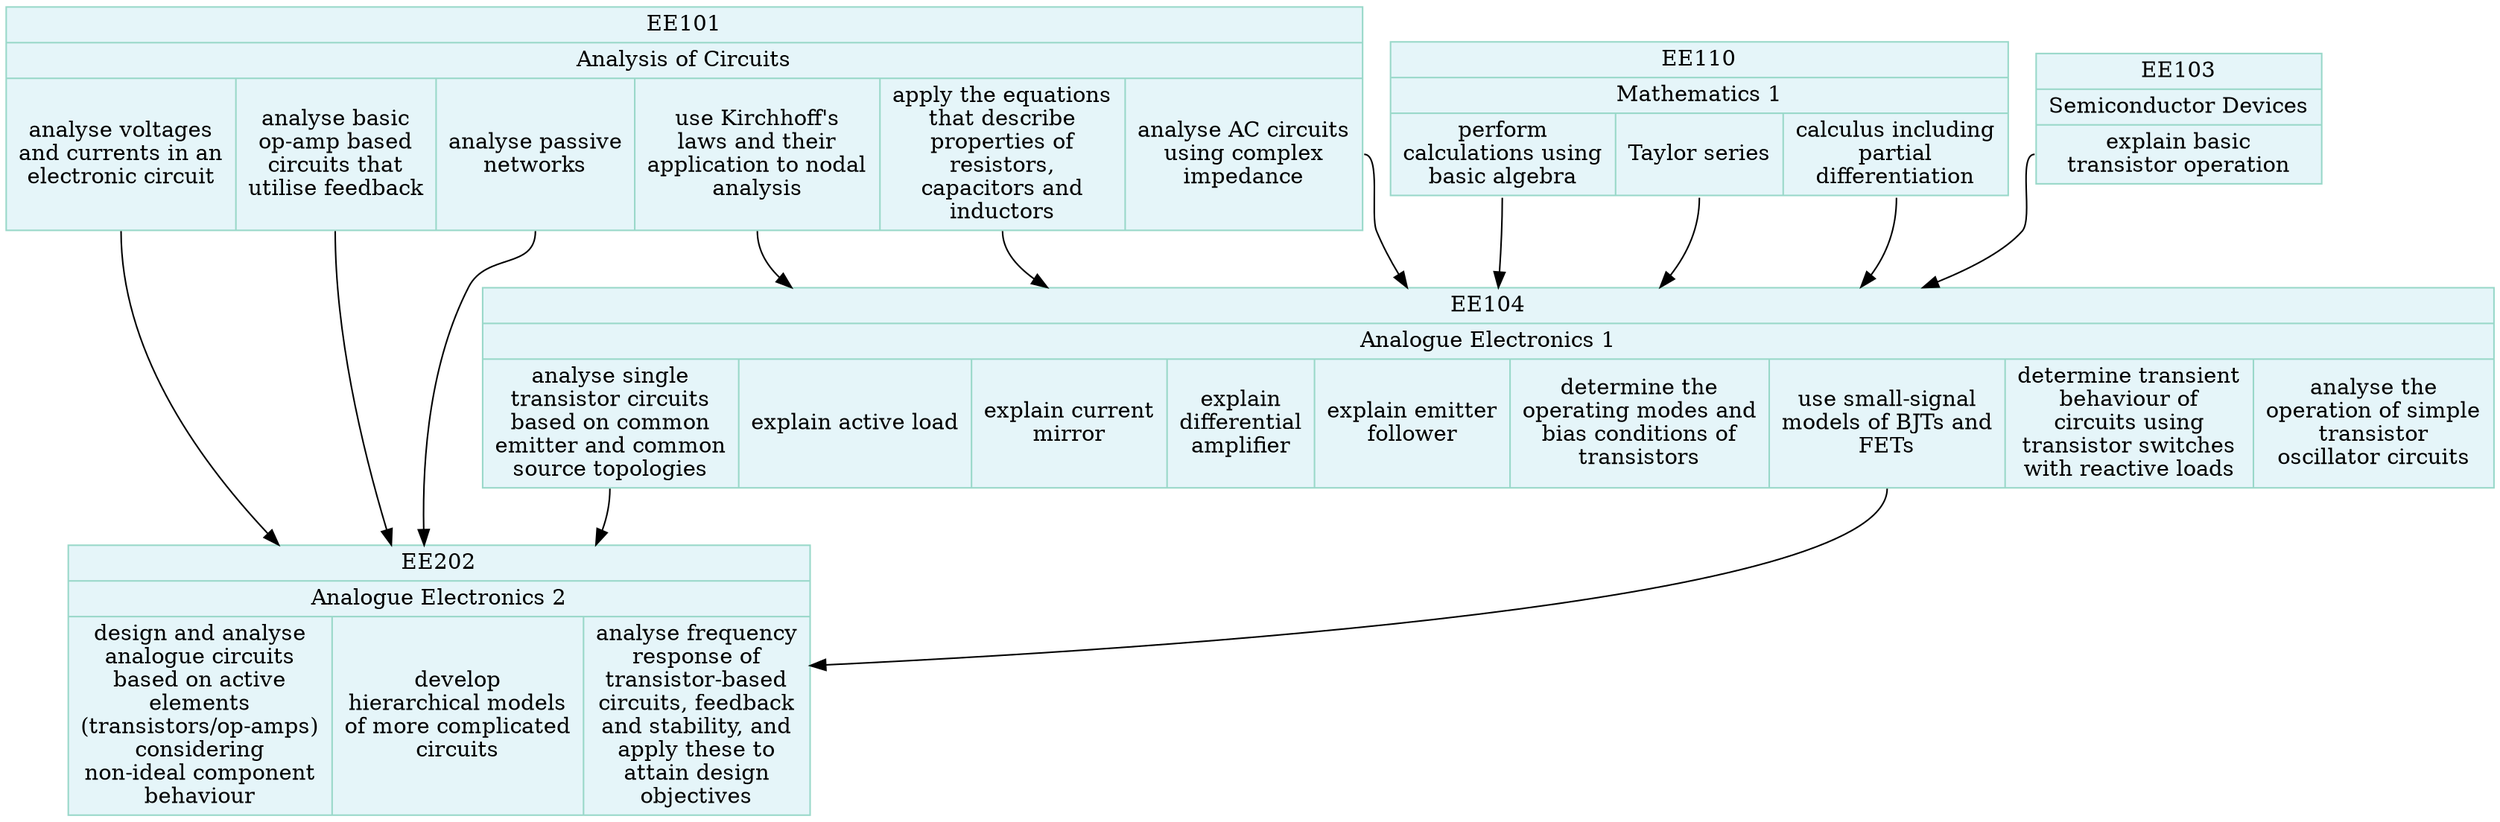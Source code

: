 // This is an auto-generated file. Don't edit this file; edit `modules.yml` instead.

digraph {
  node[shape=record, style="filled"];
  node[color="#99d8c9", fillcolor="#e5f5f9"];
  EE101 [label="{EE101 | Analysis of Circuits | {
    <1>analyse voltages\nand currents in an\nelectronic circuit |
    <2>analyse basic\nop-amp based\ncircuits that\nutilise feedback |
    <3>analyse passive\nnetworks |
    <4>use Kirchhoff's\nlaws and their\napplication to nodal\nanalysis |
    <5>apply the equations\nthat describe\nproperties of\nresistors,\ncapacitors and\ninductors |
    <6>analyse AC circuits\nusing complex\nimpedance
  }}"];

  EE110 [label="{EE110 | Mathematics 1 | {
    <1>perform\ncalculations using\nbasic algebra |
    <2>Taylor series |
    <3>calculus including\npartial\ndifferentiation
  }}"];

  EE103 [label="{EE103 | Semiconductor Devices | {
    <1>explain basic\ntransistor operation
  }}"];

  EE104 [label="{EE104 | Analogue Electronics 1 | {
    <1>analyse single\ntransistor circuits\nbased on common\nemitter and common\nsource topologies |
    <2>explain active load |
    <3>explain current\nmirror |
    <4>explain\ndifferential\namplifier |
    <5>explain emitter\nfollower |
    <6>determine the\noperating modes and\nbias conditions of\ntransistors |
    <7>use small-signal\nmodels of BJTs and\nFETs |
    <8>determine transient\nbehaviour of\ncircuits using\ntransistor switches\nwith reactive loads |
    <9>analyse the\noperation of simple\ntransistor\noscillator circuits
  }}"];
  EE101:4 -> EE104;
  EE101:5 -> EE104;
  EE101:6 -> EE104;
  EE110:1 -> EE104;
  EE110:2 -> EE104;
  EE110:3 -> EE104;
  EE103:1 -> EE104;

  EE202 [label="{EE202 | Analogue Electronics 2 | {
    <1>design and analyse\nanalogue circuits\nbased on active\nelements\n(transistors/op-amps)\nconsidering\nnon-ideal component\nbehaviour |
    <2>develop\nhierarchical models\nof more complicated\ncircuits |
    <3>analyse frequency\nresponse of\ntransistor-based\ncircuits, feedback\nand stability, and\napply these to\nattain design\nobjectives
  }}"];
  EE101:1 -> EE202;
  EE101:2 -> EE202;
  EE101:3 -> EE202;
  EE104:1 -> EE202;
  EE104:7 -> EE202;
}
